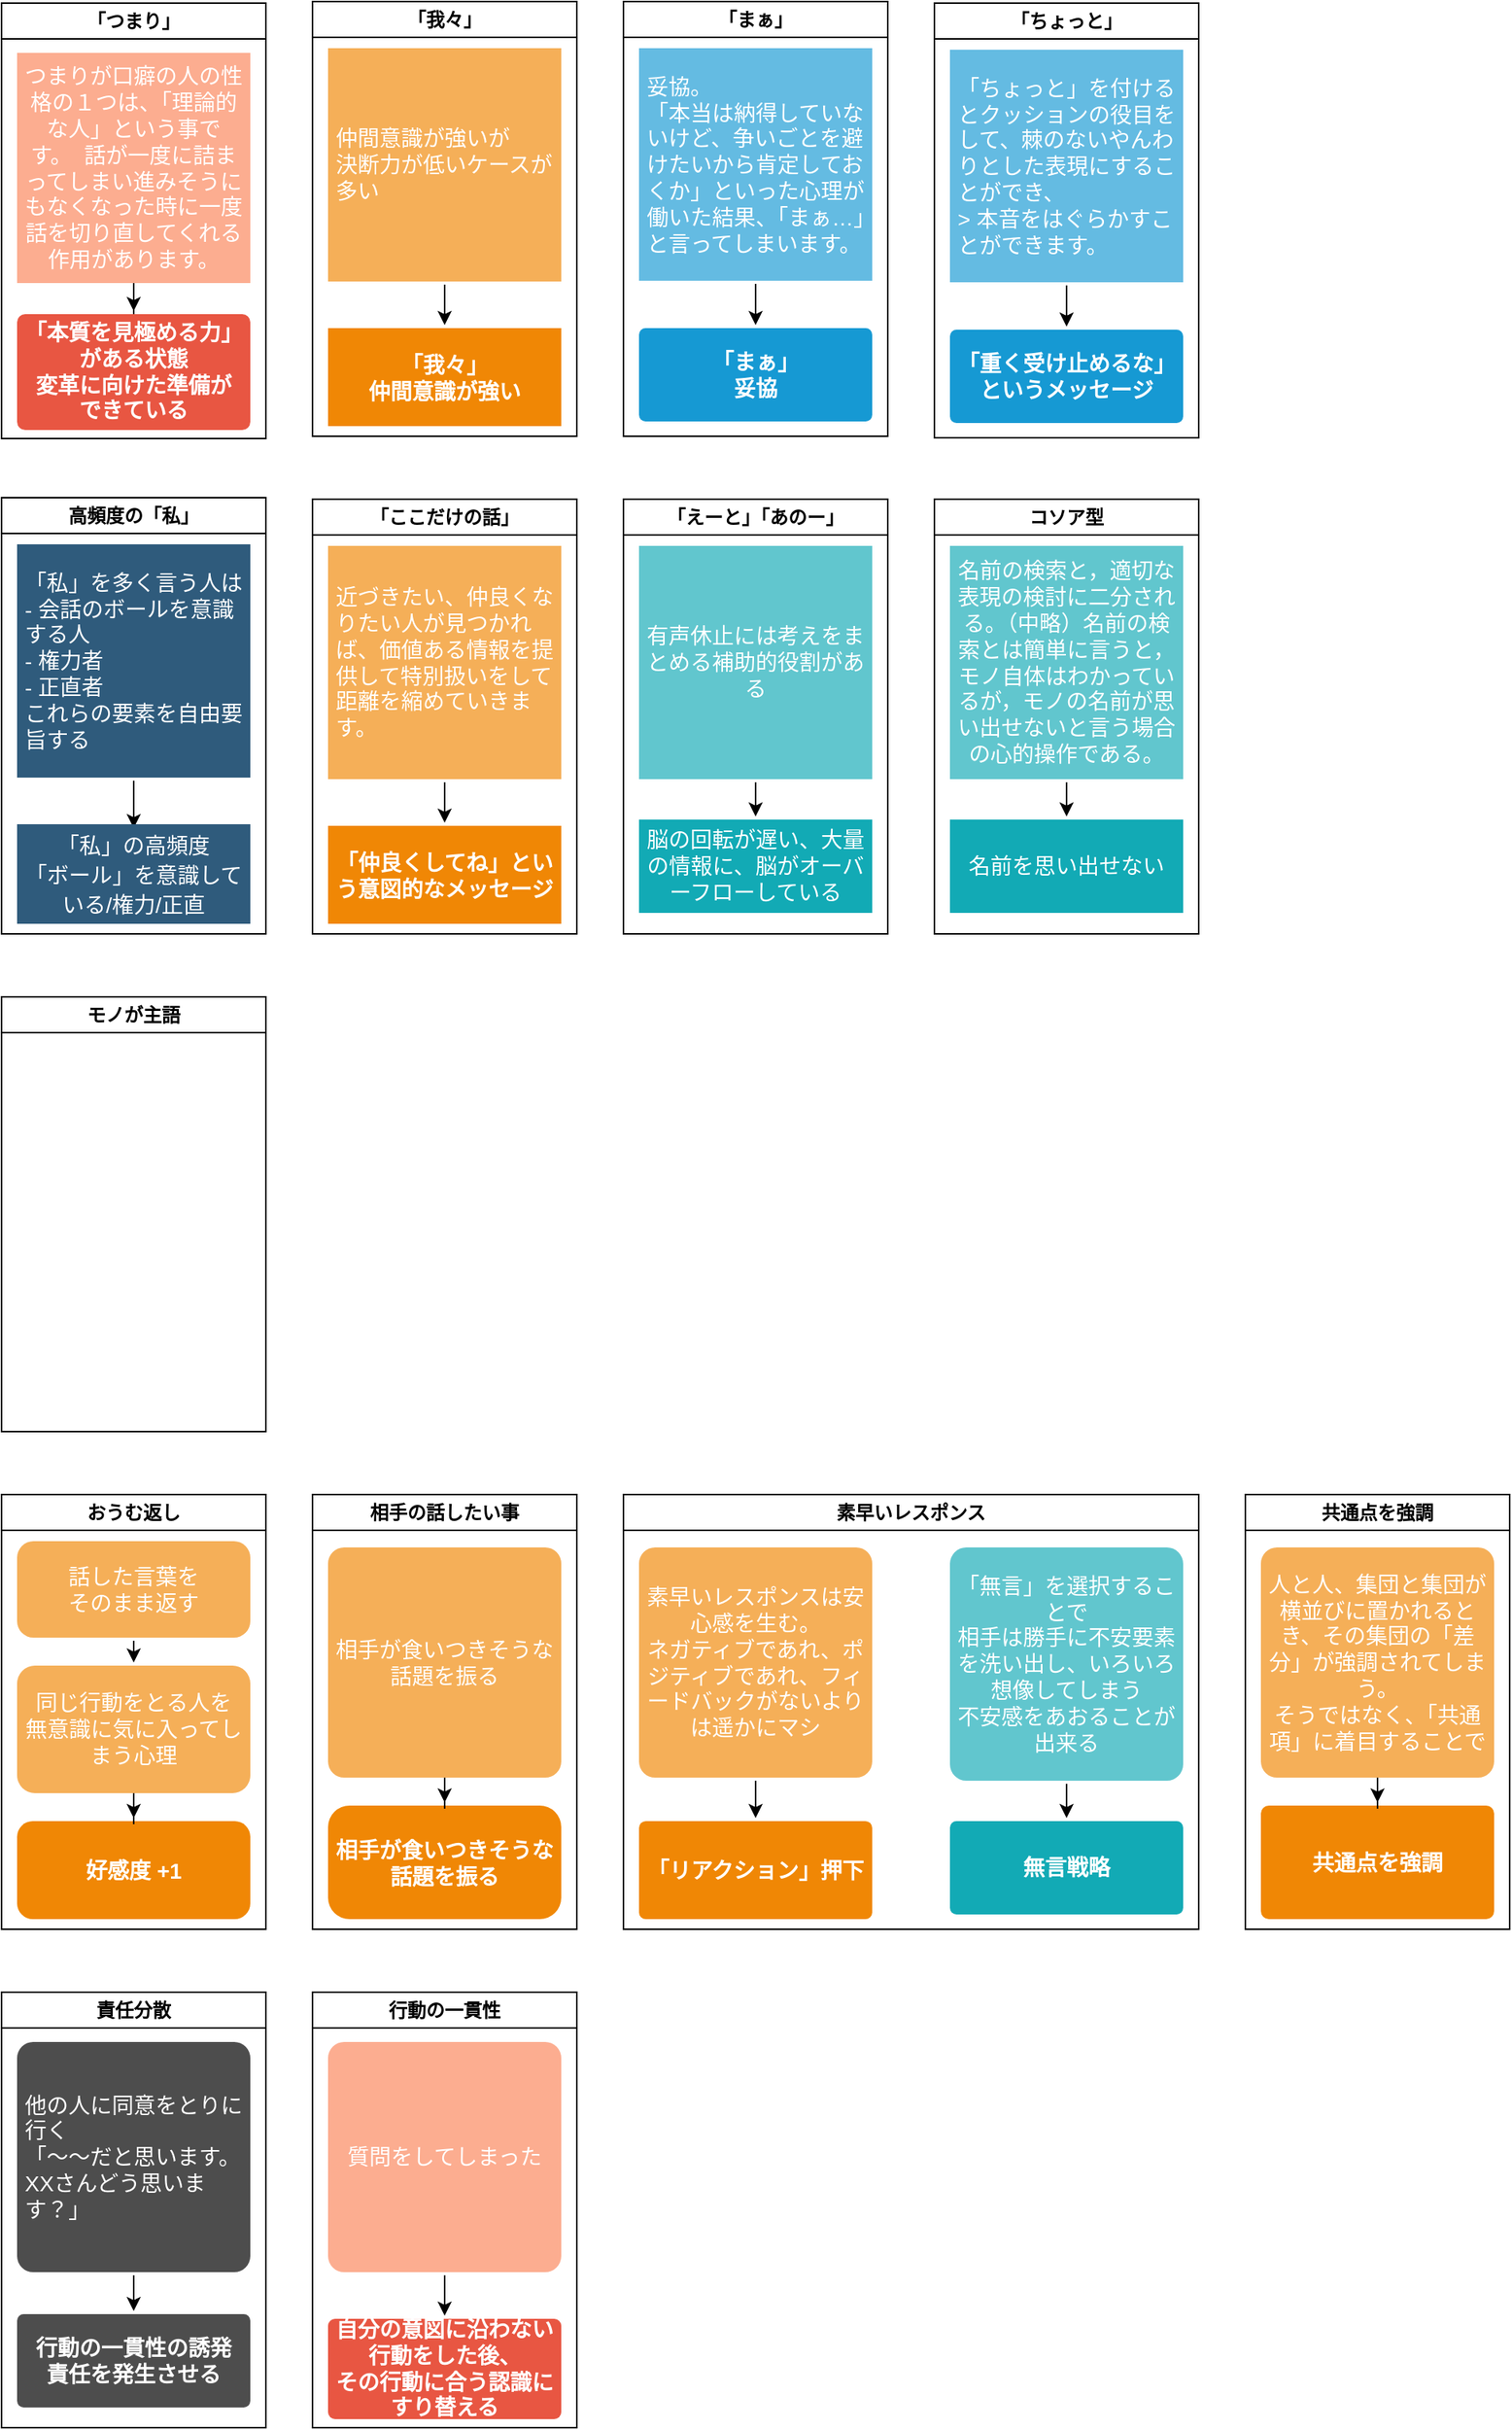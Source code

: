 <mxfile>
    <diagram id="IqDgqkDdjlU8SYLxlE5-" name="ページ1">
        <mxGraphModel dx="1061" dy="646" grid="1" gridSize="10" guides="1" tooltips="1" connect="1" arrows="1" fold="1" page="1" pageScale="1" pageWidth="827" pageHeight="1169" math="0" shadow="0">
            <root>
                <mxCell id="0"/>
                <mxCell id="1" parent="0"/>
                <mxCell id="2" value="高頻度の「私」" style="swimlane;whiteSpace=wrap;html=1;" parent="1" vertex="1">
                    <mxGeometry x="40" y="399" width="170" height="280.5" as="geometry"/>
                </mxCell>
                <mxCell id="3" style="edgeStyle=orthogonalEdgeStyle;rounded=0;orthogonalLoop=1;jettySize=auto;html=1;entryX=0.5;entryY=0;entryDx=0;entryDy=0;" parent="2" edge="1">
                    <mxGeometry relative="1" as="geometry">
                        <mxPoint x="85" y="182" as="sourcePoint"/>
                        <mxPoint x="85" y="212.5" as="targetPoint"/>
                    </mxGeometry>
                </mxCell>
                <mxCell id="4" value="&lt;div style=&quot;border-color: var(--border-color);&quot;&gt;&lt;div style=&quot;border-color: var(--border-color);&quot;&gt;「私」を多く言う人は&lt;/div&gt;&lt;div style=&quot;border-color: var(--border-color);&quot;&gt;- 会話のボールを意識する人&lt;/div&gt;&lt;div style=&quot;border-color: var(--border-color);&quot;&gt;- 権力者&lt;/div&gt;&lt;div style=&quot;border-color: var(--border-color);&quot;&gt;- 正直者&lt;/div&gt;&lt;div style=&quot;border-color: var(--border-color);&quot;&gt;これらの要素を自由要旨する&lt;/div&gt;&lt;/div&gt;" style="rounded=1;whiteSpace=wrap;html=1;shadow=0;labelBackgroundColor=none;strokeColor=none;strokeWidth=3;fillColor=#2F5B7C;fontFamily=Helvetica;fontSize=14;fontColor=#FFFFFF;align=left;spacing=5;arcSize=0;perimeterSpacing=2;" parent="2" vertex="1">
                    <mxGeometry x="10" y="30" width="150" height="150" as="geometry"/>
                </mxCell>
                <mxCell id="5" value="&lt;span style=&quot;font-size: 14px; font-weight: 400;&quot;&gt;「私」の高頻度&lt;/span&gt;&lt;div&gt;&lt;span style=&quot;font-size: 14px; font-weight: 400;&quot;&gt;「ボール」を意識している/権力/正直&lt;/span&gt;&lt;br&gt;&lt;/div&gt;" style="rounded=1;whiteSpace=wrap;html=1;shadow=0;labelBackgroundColor=none;strokeColor=none;strokeWidth=3;fillColor=#2F5B7C;fontFamily=Helvetica;fontSize=16;fontColor=#FFFFFF;align=center;fontStyle=1;spacing=5;arcSize=0;perimeterSpacing=2;" parent="2" vertex="1">
                    <mxGeometry x="10" y="210" width="150" height="64" as="geometry"/>
                </mxCell>
                <mxCell id="6" value="「我々」" style="swimlane;whiteSpace=wrap;html=1;" parent="1" vertex="1">
                    <mxGeometry x="240" y="80" width="170" height="279.5" as="geometry"/>
                </mxCell>
                <mxCell id="7" value="&lt;div&gt;「我々」&lt;/div&gt;仲間意識が強い" style="rounded=1;whiteSpace=wrap;html=1;shadow=0;labelBackgroundColor=none;strokeColor=none;strokeWidth=3;fillColor=#F08705;fontFamily=Helvetica;fontSize=14;fontColor=#FFFFFF;align=center;spacing=5;fontStyle=1;arcSize=0;perimeterSpacing=2;" parent="6" vertex="1">
                    <mxGeometry x="10" y="210" width="150" height="63" as="geometry"/>
                </mxCell>
                <mxCell id="8" style="edgeStyle=orthogonalEdgeStyle;rounded=0;orthogonalLoop=1;jettySize=auto;html=1;" parent="6" source="9" target="7" edge="1">
                    <mxGeometry relative="1" as="geometry"/>
                </mxCell>
                <mxCell id="9" value="仲間意識が強いが&lt;div&gt;決断力が低いケースが多い&lt;/div&gt;" style="rounded=1;whiteSpace=wrap;html=1;shadow=0;labelBackgroundColor=none;strokeColor=none;strokeWidth=3;fillColor=#f5af58;fontFamily=Helvetica;fontSize=14;fontColor=#FFFFFF;align=left;spacing=5;arcSize=0;perimeterSpacing=2;" parent="6" vertex="1">
                    <mxGeometry x="10" y="30" width="150" height="150" as="geometry"/>
                </mxCell>
                <mxCell id="10" value="「まぁ」" style="swimlane;whiteSpace=wrap;html=1;" parent="1" vertex="1">
                    <mxGeometry x="440" y="80" width="170" height="279.5" as="geometry"/>
                </mxCell>
                <mxCell id="11" value="「まぁ」&lt;br&gt;&lt;div&gt;妥協&lt;/div&gt;" style="rounded=1;whiteSpace=wrap;html=1;shadow=0;labelBackgroundColor=none;strokeColor=none;strokeWidth=3;fillColor=#1699d3;fontFamily=Helvetica;fontSize=14;fontColor=#FFFFFF;align=center;spacing=5;fontStyle=1;arcSize=7;perimeterSpacing=2;" parent="10" vertex="1">
                    <mxGeometry x="10" y="210" width="150" height="60" as="geometry"/>
                </mxCell>
                <mxCell id="12" style="edgeStyle=orthogonalEdgeStyle;rounded=0;orthogonalLoop=1;jettySize=auto;html=1;entryX=0.5;entryY=0;entryDx=0;entryDy=0;" parent="10" source="13" target="11" edge="1">
                    <mxGeometry relative="1" as="geometry"/>
                </mxCell>
                <mxCell id="13" value="&lt;div&gt;妥協。&lt;/div&gt;&lt;div&gt;「本当は納得していないけど、争いごとを避けたいから肯定しておくか」といった心理が働いた結果、「まぁ…」と言ってしまいます。&lt;/div&gt;" style="rounded=1;whiteSpace=wrap;html=1;shadow=0;labelBackgroundColor=none;strokeColor=none;strokeWidth=3;fillColor=#64bbe2;fontFamily=Helvetica;fontSize=14;fontColor=#FFFFFF;align=left;spacing=5;arcSize=0;perimeterSpacing=2;" parent="10" vertex="1">
                    <mxGeometry x="10" y="30" width="150" height="149.5" as="geometry"/>
                </mxCell>
                <mxCell id="14" value="「ここだけの話」" style="swimlane;whiteSpace=wrap;html=1;" parent="1" vertex="1">
                    <mxGeometry x="240" y="400" width="170" height="279.5" as="geometry"/>
                </mxCell>
                <mxCell id="15" value="「仲良くしてね」という意図的なメッセージ&lt;div&gt;&lt;/div&gt;" style="rounded=1;whiteSpace=wrap;html=1;shadow=0;labelBackgroundColor=none;strokeColor=none;strokeWidth=3;fillColor=#F08705;fontFamily=Helvetica;fontSize=14;fontColor=#FFFFFF;align=center;spacing=5;fontStyle=1;arcSize=0;perimeterSpacing=2;" parent="14" vertex="1">
                    <mxGeometry x="10" y="210" width="150" height="63" as="geometry"/>
                </mxCell>
                <mxCell id="16" style="edgeStyle=orthogonalEdgeStyle;rounded=0;orthogonalLoop=1;jettySize=auto;html=1;" parent="14" source="17" target="15" edge="1">
                    <mxGeometry relative="1" as="geometry"/>
                </mxCell>
                <mxCell id="17" value="近づきたい、仲良くなりたい人が見つかれば、価値ある情報を提供して特別扱いをして距離を縮めていきます。" style="rounded=1;whiteSpace=wrap;html=1;shadow=0;labelBackgroundColor=none;strokeColor=none;strokeWidth=3;fillColor=#f5af58;fontFamily=Helvetica;fontSize=14;fontColor=#FFFFFF;align=left;spacing=5;arcSize=0;perimeterSpacing=2;" parent="14" vertex="1">
                    <mxGeometry x="10" y="30" width="150" height="150" as="geometry"/>
                </mxCell>
                <mxCell id="18" value="「えーと」「あのー」" style="swimlane;whiteSpace=wrap;html=1;" parent="1" vertex="1">
                    <mxGeometry x="440" y="400" width="170" height="279.5" as="geometry"/>
                </mxCell>
                <mxCell id="19" style="edgeStyle=orthogonalEdgeStyle;rounded=0;orthogonalLoop=1;jettySize=auto;html=1;" parent="18" source="20" target="21" edge="1">
                    <mxGeometry relative="1" as="geometry"/>
                </mxCell>
                <UserObject label="有声休止には考えをまとめる補助的役割がある" link="https://qiita.com/" id="20">
                    <mxCell style="rounded=1;whiteSpace=wrap;html=1;shadow=0;labelBackgroundColor=none;strokeColor=none;strokeWidth=3;fillColor=#61c6ce;fontFamily=Helvetica;fontSize=14;fontColor=#FFFFFF;align=center;spacing=5;fontStyle=0;arcSize=0;perimeterSpacing=2;" parent="18" vertex="1">
                        <mxGeometry x="10" y="30" width="150" height="150" as="geometry"/>
                    </mxCell>
                </UserObject>
                <mxCell id="21" value="&lt;span style=&quot;font-weight: 400;&quot;&gt;脳の回転が遅い、大量の情報に、脳がオーバーフローしている&lt;/span&gt;" style="rounded=1;whiteSpace=wrap;html=1;shadow=0;labelBackgroundColor=none;strokeColor=none;strokeWidth=3;fillColor=#12aab5;fontFamily=Helvetica;fontSize=14;fontColor=#FFFFFF;align=center;spacing=5;fontStyle=1;arcSize=0;perimeterSpacing=2;" parent="18" vertex="1">
                    <mxGeometry x="10" y="206.0" width="150" height="60" as="geometry"/>
                </mxCell>
                <mxCell id="22" value="コソア型" style="swimlane;whiteSpace=wrap;html=1;" parent="1" vertex="1">
                    <mxGeometry x="640" y="400" width="170" height="279.5" as="geometry"/>
                </mxCell>
                <mxCell id="23" style="edgeStyle=orthogonalEdgeStyle;rounded=0;orthogonalLoop=1;jettySize=auto;html=1;" parent="22" source="24" target="25" edge="1">
                    <mxGeometry relative="1" as="geometry"/>
                </mxCell>
                <UserObject label="&lt;div&gt;名前の検索と，適切な表現の検討に二分される。&lt;span style=&quot;background-color: initial;&quot;&gt;（中略）名前の検索とは簡単に言うと，モノ自体はわかっているが，モノの名前が思い出せないと言う場合の心的操作である。&lt;/span&gt;&lt;/div&gt;" link="https://qiita.com/" id="24">
                    <mxCell style="rounded=1;whiteSpace=wrap;html=1;shadow=0;labelBackgroundColor=none;strokeColor=none;strokeWidth=3;fillColor=#61c6ce;fontFamily=Helvetica;fontSize=14;fontColor=#FFFFFF;align=center;spacing=5;fontStyle=0;arcSize=0;perimeterSpacing=2;" parent="22" vertex="1">
                        <mxGeometry x="10" y="30" width="150" height="150" as="geometry"/>
                    </mxCell>
                </UserObject>
                <mxCell id="25" value="&lt;span style=&quot;font-weight: 400;&quot;&gt;名前を思い出せない&lt;/span&gt;" style="rounded=1;whiteSpace=wrap;html=1;shadow=0;labelBackgroundColor=none;strokeColor=none;strokeWidth=3;fillColor=#12aab5;fontFamily=Helvetica;fontSize=14;fontColor=#FFFFFF;align=center;spacing=5;fontStyle=1;arcSize=0;perimeterSpacing=2;" parent="22" vertex="1">
                    <mxGeometry x="10" y="206.0" width="150" height="60" as="geometry"/>
                </mxCell>
                <mxCell id="26" value="「ちょっと」" style="swimlane;whiteSpace=wrap;html=1;startSize=23;" parent="1" vertex="1">
                    <mxGeometry x="640" y="81" width="170" height="279.5" as="geometry"/>
                </mxCell>
                <mxCell id="27" value="「重く受け止めるな」&lt;br&gt;&lt;div&gt;というメッセージ&lt;/div&gt;" style="rounded=1;whiteSpace=wrap;html=1;shadow=0;labelBackgroundColor=none;strokeColor=none;strokeWidth=3;fillColor=#1699d3;fontFamily=Helvetica;fontSize=14;fontColor=#FFFFFF;align=center;spacing=5;fontStyle=1;arcSize=7;perimeterSpacing=2;" parent="26" vertex="1">
                    <mxGeometry x="10" y="210" width="150" height="60" as="geometry"/>
                </mxCell>
                <mxCell id="28" style="edgeStyle=orthogonalEdgeStyle;rounded=0;orthogonalLoop=1;jettySize=auto;html=1;entryX=0.5;entryY=0;entryDx=0;entryDy=0;" parent="26" source="29" target="27" edge="1">
                    <mxGeometry relative="1" as="geometry"/>
                </mxCell>
                <mxCell id="29" value="&lt;div&gt;「ちょっと」を付けるとクッションの役目をして、棘のないやんわりとした表現にすることができ、&lt;/div&gt;&lt;div&gt;&amp;gt; 本音をはぐらかすことができます。&lt;/div&gt;" style="rounded=1;whiteSpace=wrap;html=1;shadow=0;labelBackgroundColor=none;strokeColor=none;strokeWidth=3;fillColor=#64bbe2;fontFamily=Helvetica;fontSize=14;fontColor=#FFFFFF;align=left;spacing=5;arcSize=0;perimeterSpacing=2;" parent="26" vertex="1">
                    <mxGeometry x="10" y="30" width="150" height="149.5" as="geometry"/>
                </mxCell>
                <mxCell id="30" value="「つまり」" style="swimlane;whiteSpace=wrap;html=1;" parent="1" vertex="1">
                    <mxGeometry x="40" y="81" width="170" height="280" as="geometry"/>
                </mxCell>
                <mxCell id="31" style="edgeStyle=orthogonalEdgeStyle;rounded=0;orthogonalLoop=1;jettySize=auto;html=1;entryX=0.5;entryY=0;entryDx=0;entryDy=0;" parent="30" source="32" target="33" edge="1">
                    <mxGeometry relative="1" as="geometry"/>
                </mxCell>
                <mxCell id="32" value="&lt;div&gt;つまりが口癖の人の性格の１つは、「理論的な人」という事です。&lt;span style=&quot;background-color: initial;&quot;&gt;&amp;nbsp;&lt;/span&gt;&lt;span style=&quot;background-color: initial;&quot;&gt;&amp;nbsp;話が一度に詰まってしまい進みそうにもなくなった時に一度話を切り直してくれる作用があります。&lt;/span&gt;&lt;/div&gt;" style="rounded=1;whiteSpace=wrap;html=1;shadow=0;labelBackgroundColor=none;strokeColor=none;strokeWidth=3;fillColor=#FCAD90;fontFamily=Helvetica;fontSize=14;fontColor=#FFFFFF;align=center;spacing=5;arcSize=0;perimeterSpacing=2;" parent="30" vertex="1">
                    <mxGeometry x="10" y="32" width="150" height="148" as="geometry"/>
                </mxCell>
                <mxCell id="33" value="「本質を見極める力」&lt;div&gt;がある状態&lt;/div&gt;&lt;div&gt;変革に向けた準備が&lt;/div&gt;&lt;div&gt;できている&lt;/div&gt;" style="rounded=1;whiteSpace=wrap;html=1;shadow=0;labelBackgroundColor=none;strokeColor=none;strokeWidth=3;fillColor=#e85642;fontFamily=Helvetica;fontSize=14;fontColor=#FFFFFF;align=center;spacing=5;fontStyle=1;arcSize=7;perimeterSpacing=2;" parent="30" vertex="1">
                    <mxGeometry x="10" y="200" width="150" height="74.5" as="geometry"/>
                </mxCell>
                <mxCell id="34" value="モノが主語" style="swimlane;whiteSpace=wrap;html=1;" parent="1" vertex="1">
                    <mxGeometry x="40" y="720" width="170" height="279.5" as="geometry"/>
                </mxCell>
                <mxCell id="42" value="相手の話したい事" style="swimlane;whiteSpace=wrap;html=1;" parent="1" vertex="1">
                    <mxGeometry x="240" y="1040" width="170" height="279.5" as="geometry"/>
                </mxCell>
                <mxCell id="43" value="相手が食いつきそうな&lt;br&gt;話題を振る" style="rounded=1;whiteSpace=wrap;html=1;shadow=0;labelBackgroundColor=none;strokeColor=none;strokeWidth=3;fillColor=#F08705;fontFamily=Helvetica;fontSize=14;fontColor=#FFFFFF;align=center;spacing=5;fontStyle=1;arcSize=19;perimeterSpacing=2;" parent="42" vertex="1">
                    <mxGeometry x="10" y="200" width="150" height="73" as="geometry"/>
                </mxCell>
                <mxCell id="44" style="edgeStyle=orthogonalEdgeStyle;rounded=0;orthogonalLoop=1;jettySize=auto;html=1;" parent="42" source="45" target="43" edge="1">
                    <mxGeometry relative="1" as="geometry"/>
                </mxCell>
                <mxCell id="45" value="相手が食いつきそうな話題を振る" style="rounded=1;whiteSpace=wrap;html=1;shadow=0;labelBackgroundColor=none;strokeColor=none;strokeWidth=3;fillColor=#f5af58;fontFamily=Helvetica;fontSize=14;fontColor=#FFFFFF;align=center;spacing=5;arcSize=7;perimeterSpacing=2;" parent="42" vertex="1">
                    <mxGeometry x="10" y="34" width="150" height="148" as="geometry"/>
                </mxCell>
                <mxCell id="46" value="共通点を強調" style="swimlane;whiteSpace=wrap;html=1;" parent="1" vertex="1">
                    <mxGeometry x="840" y="1040" width="170" height="279.5" as="geometry"/>
                </mxCell>
                <mxCell id="47" value="共通点を強調" style="rounded=1;whiteSpace=wrap;html=1;shadow=0;labelBackgroundColor=none;strokeColor=none;strokeWidth=3;fillColor=#F08705;fontFamily=Helvetica;fontSize=14;fontColor=#FFFFFF;align=center;spacing=5;fontStyle=1;arcSize=7;perimeterSpacing=2;" parent="46" vertex="1">
                    <mxGeometry x="10" y="200" width="150" height="73" as="geometry"/>
                </mxCell>
                <mxCell id="48" style="edgeStyle=orthogonalEdgeStyle;rounded=0;orthogonalLoop=1;jettySize=auto;html=1;" parent="46" source="49" target="47" edge="1">
                    <mxGeometry relative="1" as="geometry"/>
                </mxCell>
                <mxCell id="49" value="人と人、集団と集団が横並びに置かれるとき、その集団の「差分」が強調されてしまう。&lt;br&gt;そうではなく、「共通項」に着目することで" style="rounded=1;whiteSpace=wrap;html=1;shadow=0;labelBackgroundColor=none;strokeColor=none;strokeWidth=3;fillColor=#f5af58;fontFamily=Helvetica;fontSize=14;fontColor=#FFFFFF;align=center;spacing=5;arcSize=7;perimeterSpacing=2;" parent="46" vertex="1">
                    <mxGeometry x="10" y="34" width="150" height="148" as="geometry"/>
                </mxCell>
                <mxCell id="50" value="素早いレスポンス" style="swimlane;whiteSpace=wrap;html=1;" parent="1" vertex="1">
                    <mxGeometry x="440" y="1040" width="370" height="279.5" as="geometry"/>
                </mxCell>
                <mxCell id="51" value="「リアクション」押下" style="rounded=1;whiteSpace=wrap;html=1;shadow=0;labelBackgroundColor=none;strokeColor=none;strokeWidth=3;fillColor=#F08705;fontFamily=Helvetica;fontSize=14;fontColor=#FFFFFF;align=center;spacing=5;fontStyle=1;arcSize=7;perimeterSpacing=2;" parent="50" vertex="1">
                    <mxGeometry x="10" y="210" width="150" height="63" as="geometry"/>
                </mxCell>
                <mxCell id="52" style="edgeStyle=orthogonalEdgeStyle;rounded=0;orthogonalLoop=1;jettySize=auto;html=1;" parent="50" source="53" target="51" edge="1">
                    <mxGeometry relative="1" as="geometry"/>
                </mxCell>
                <mxCell id="53" value="素早いレスポンスは安心感を生む。&lt;br&gt;ネガティブであれ、ポジティブであれ、フィードバックがないよりは遥かにマシ" style="rounded=1;whiteSpace=wrap;html=1;shadow=0;labelBackgroundColor=none;strokeColor=none;strokeWidth=3;fillColor=#f5af58;fontFamily=Helvetica;fontSize=14;fontColor=#FFFFFF;align=center;spacing=5;arcSize=7;perimeterSpacing=2;" parent="50" vertex="1">
                    <mxGeometry x="10" y="34" width="150" height="148" as="geometry"/>
                </mxCell>
                <mxCell id="54" style="edgeStyle=orthogonalEdgeStyle;rounded=0;orthogonalLoop=1;jettySize=auto;html=1;" parent="50" source="55" target="56" edge="1">
                    <mxGeometry relative="1" as="geometry"/>
                </mxCell>
                <UserObject label="「無言」を選択することで&lt;br style=&quot;border-color: var(--border-color);&quot;&gt;相手は勝手に不安要素を洗い出し、いろいろ想像してしまう&lt;br style=&quot;border-color: var(--border-color);&quot;&gt;不安感をあおることが出来る" link="https://qiita.com/" id="55">
                    <mxCell style="rounded=1;whiteSpace=wrap;html=1;shadow=0;labelBackgroundColor=none;strokeColor=none;strokeWidth=3;fillColor=#61c6ce;fontFamily=Helvetica;fontSize=14;fontColor=#FFFFFF;align=center;spacing=5;fontStyle=0;arcSize=7;perimeterSpacing=2;" parent="50" vertex="1">
                        <mxGeometry x="210" y="34" width="150" height="150" as="geometry"/>
                    </mxCell>
                </UserObject>
                <mxCell id="56" value="無言戦略" style="rounded=1;whiteSpace=wrap;html=1;shadow=0;labelBackgroundColor=none;strokeColor=none;strokeWidth=3;fillColor=#12aab5;fontFamily=Helvetica;fontSize=14;fontColor=#FFFFFF;align=center;spacing=5;fontStyle=1;arcSize=7;perimeterSpacing=2;" parent="50" vertex="1">
                    <mxGeometry x="210" y="210.0" width="150" height="60" as="geometry"/>
                </mxCell>
                <mxCell id="57" value="責任分散" style="swimlane;whiteSpace=wrap;html=1;" parent="1" vertex="1">
                    <mxGeometry x="40" y="1360" width="170" height="280" as="geometry"/>
                </mxCell>
                <mxCell id="58" value="行動の一貫性の誘発&lt;br&gt;責任を発生させる" style="rounded=1;whiteSpace=wrap;html=1;shadow=0;labelBackgroundColor=none;strokeColor=none;strokeWidth=3;fillColor=#4D4D4D;fontFamily=Helvetica;fontSize=14;fontColor=#FFFFFF;align=center;spacing=5;fontStyle=1;arcSize=7;perimeterSpacing=2;" parent="57" vertex="1">
                    <mxGeometry x="10" y="207" width="150" height="60" as="geometry"/>
                </mxCell>
                <mxCell id="59" style="edgeStyle=orthogonalEdgeStyle;rounded=0;orthogonalLoop=1;jettySize=auto;html=1;entryX=0.5;entryY=0;entryDx=0;entryDy=0;" parent="57" source="60" target="58" edge="1">
                    <mxGeometry relative="1" as="geometry"/>
                </mxCell>
                <mxCell id="60" value="他の人に同意をとりに行く&lt;br&gt;「〜〜だと思います。&lt;br&gt;XXさんどう思います？」" style="rounded=1;whiteSpace=wrap;html=1;shadow=0;labelBackgroundColor=none;strokeColor=none;strokeWidth=3;fillColor=#4D4D4D;fontFamily=Helvetica;fontSize=14;fontColor=#FFFFFF;align=left;spacing=5;arcSize=7;perimeterSpacing=2;" parent="57" vertex="1">
                    <mxGeometry x="10" y="32" width="150" height="148" as="geometry"/>
                </mxCell>
                <mxCell id="72" value="おうむ返し" style="swimlane;whiteSpace=wrap;html=1;" vertex="1" parent="1">
                    <mxGeometry x="40" y="1040" width="170" height="279.5" as="geometry"/>
                </mxCell>
                <mxCell id="73" value="好感度 +1" style="rounded=1;whiteSpace=wrap;html=1;shadow=0;labelBackgroundColor=none;strokeColor=none;strokeWidth=3;fillColor=#F08705;fontFamily=Helvetica;fontSize=14;fontColor=#FFFFFF;align=center;spacing=5;fontStyle=1;arcSize=16;perimeterSpacing=2;" vertex="1" parent="72">
                    <mxGeometry x="10" y="210" width="150" height="63" as="geometry"/>
                </mxCell>
                <mxCell id="74" style="edgeStyle=orthogonalEdgeStyle;rounded=0;orthogonalLoop=1;jettySize=auto;html=1;" edge="1" parent="72" source="75" target="73">
                    <mxGeometry relative="1" as="geometry"/>
                </mxCell>
                <mxCell id="75" value="同じ行動をとる人を&lt;br&gt;無意識に気に入ってしまう心理" style="rounded=1;whiteSpace=wrap;html=1;shadow=0;labelBackgroundColor=none;strokeColor=none;strokeWidth=3;fillColor=#f5af58;fontFamily=Helvetica;fontSize=14;fontColor=#FFFFFF;align=center;spacing=5;arcSize=14;perimeterSpacing=2;" vertex="1" parent="72">
                    <mxGeometry x="10" y="110" width="150" height="82" as="geometry"/>
                </mxCell>
                <mxCell id="77" style="edgeStyle=none;html=1;" edge="1" parent="72" source="76" target="75">
                    <mxGeometry relative="1" as="geometry"/>
                </mxCell>
                <mxCell id="76" value="話した言葉を&lt;br&gt;そのまま返す" style="rounded=1;whiteSpace=wrap;html=1;shadow=0;labelBackgroundColor=none;strokeColor=none;strokeWidth=3;fillColor=#f5af58;fontFamily=Helvetica;fontSize=14;fontColor=#FFFFFF;align=center;spacing=5;arcSize=17;perimeterSpacing=2;" vertex="1" parent="72">
                    <mxGeometry x="10" y="30" width="150" height="62" as="geometry"/>
                </mxCell>
                <mxCell id="78" value="行動の一貫性" style="swimlane;whiteSpace=wrap;html=1;" vertex="1" parent="1">
                    <mxGeometry x="240" y="1360" width="170" height="280" as="geometry"/>
                </mxCell>
                <mxCell id="79" style="edgeStyle=orthogonalEdgeStyle;rounded=0;orthogonalLoop=1;jettySize=auto;html=1;entryX=0.5;entryY=0;entryDx=0;entryDy=0;" edge="1" parent="78" source="80" target="81">
                    <mxGeometry relative="1" as="geometry"/>
                </mxCell>
                <mxCell id="80" value="質問をしてしまった" style="rounded=1;whiteSpace=wrap;html=1;shadow=0;labelBackgroundColor=none;strokeColor=none;strokeWidth=3;fillColor=#FCAD90;fontFamily=Helvetica;fontSize=14;fontColor=#FFFFFF;align=center;spacing=5;arcSize=7;perimeterSpacing=2;" vertex="1" parent="78">
                    <mxGeometry x="10" y="32" width="150" height="148" as="geometry"/>
                </mxCell>
                <mxCell id="81" value="自分の意図に沿わない行動をした後、&lt;br style=&quot;border-color: var(--border-color);&quot;&gt;その行動に合う認識にすり替える" style="rounded=1;whiteSpace=wrap;html=1;shadow=0;labelBackgroundColor=none;strokeColor=none;strokeWidth=3;fillColor=#e85642;fontFamily=Helvetica;fontSize=14;fontColor=#FFFFFF;align=center;spacing=5;fontStyle=1;arcSize=7;perimeterSpacing=2;" vertex="1" parent="78">
                    <mxGeometry x="10" y="210" width="150" height="64.5" as="geometry"/>
                </mxCell>
            </root>
        </mxGraphModel>
    </diagram>
</mxfile>